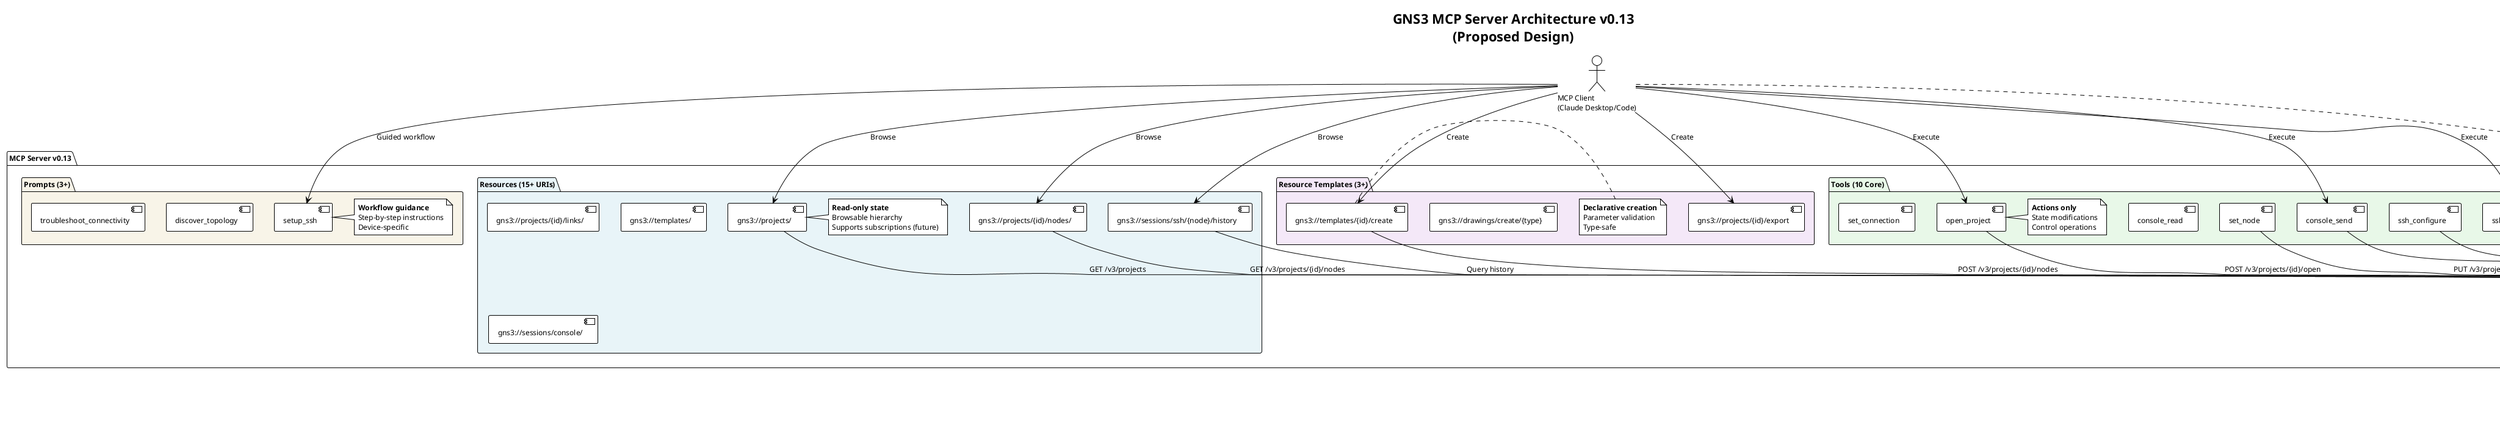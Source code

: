 @startuml GNS3 MCP Architecture v0.13

!theme plain
skinparam backgroundColor #FFFFFF
skinparam defaultFontName Arial
skinparam defaultFontSize 12

title GNS3 MCP Server Architecture v0.13\n(Proposed Design)

' Define components
package "MCP Server v0.13" {

  ' Resources
  package "Resources (15+ URIs)" #E8F4F8 {
    component [gns3://projects/] as projects_list
    component [gns3://projects/{id}/nodes/] as nodes_list
    component [gns3://projects/{id}/links/] as links_list
    component [gns3://templates/] as templates_list
    component [gns3://sessions/console/] as console_sessions
    component [gns3://sessions/ssh/{node}/history] as ssh_history
    note right of projects_list
      **Read-only state**
      Browsable hierarchy
      Supports subscriptions (future)
    end note
  }

  ' Resource Templates
  package "Resource Templates (3+)" #F4E8F8 {
    component [gns3://templates/{id}/create] as node_template
    component [gns3://drawings/create/{type}] as drawing_template
    component [gns3://projects/{id}/export] as export_template
    note right of node_template
      **Declarative creation**
      Parameter validation
      Type-safe
    end note
  }

  ' Prompts
  package "Prompts (3+)" #F8F4E8 {
    component [setup_ssh] as ssh_prompt
    component [discover_topology] as topology_prompt
    component [troubleshoot_connectivity] as troubleshoot_prompt
    note right of ssh_prompt
      **Workflow guidance**
      Step-by-step instructions
      Device-specific
    end note
  }

  ' Tools
  package "Tools (10 Core)" #E8F8E8 {
    component [open_project] as open_proj
    component [set_node] as set_node
    component [console_send] as console_send
    component [console_read] as console_read
    component [ssh_configure] as ssh_config
    component [ssh_command] as ssh_cmd
    component [set_connection] as set_conn
    note right of open_proj
      **Actions only**
      State modifications
      Control operations
    end note
  }
}

' External systems
cloud "GNS3 Server" as gns3_server {
  component [GNS3 v3 API] as gns3_api
  component [Telnet Consoles] as telnet
}

cloud "SSH Proxy" as ssh_proxy {
  component [Netmiko SSH] as netmiko
  component [Session Manager] as ssh_sessions
}

actor "MCP Client\n(Claude Desktop/Code)" as client

' Relationships
client --> projects_list : Browse
client --> nodes_list : Browse
client --> ssh_history : Browse
client --> node_template : Create
client --> export_template : Create
client --> ssh_prompt : Guided workflow
client --> open_proj : Execute
client --> console_send : Execute
client --> ssh_cmd : Execute

projects_list --> gns3_api : GET /v3/projects
nodes_list --> gns3_api : GET /v3/projects/{id}/nodes
node_template --> gns3_api : POST /v3/projects/{id}/nodes
open_proj --> gns3_api : POST /v3/projects/{id}/open
set_node --> gns3_api : PUT /v3/projects/{id}/nodes/{node_id}
console_send --> telnet : telnetlib3
ssh_config --> netmiko : Configure session
ssh_cmd --> netmiko : Execute command
ssh_history --> ssh_sessions : Query history

' Notes
note bottom of client
  **User Experience Improvements**
  • 66% fewer tools (30 → 10)
  • Browse state via resources
  • Create via templates
  • Guided workflows via prompts
end note

note bottom of gns3_server
  **No Changes Required**
  GNS3 API v3 remains unchanged
end note

@enduml
